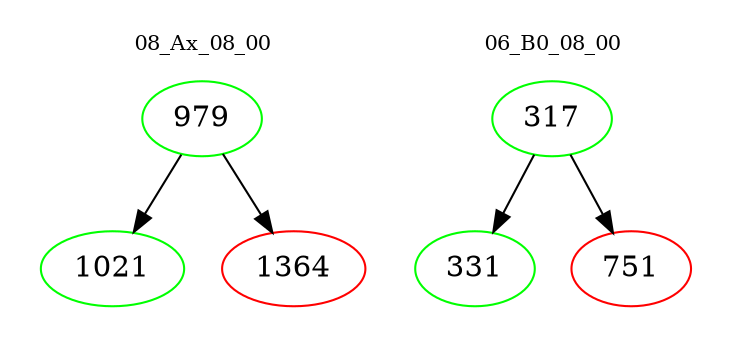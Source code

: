 digraph{
subgraph cluster_0 {
color = white
label = "08_Ax_08_00";
fontsize=10;
T0_979 [label="979", color="green"]
T0_979 -> T0_1021 [color="black"]
T0_1021 [label="1021", color="green"]
T0_979 -> T0_1364 [color="black"]
T0_1364 [label="1364", color="red"]
}
subgraph cluster_1 {
color = white
label = "06_B0_08_00";
fontsize=10;
T1_317 [label="317", color="green"]
T1_317 -> T1_331 [color="black"]
T1_331 [label="331", color="green"]
T1_317 -> T1_751 [color="black"]
T1_751 [label="751", color="red"]
}
}
